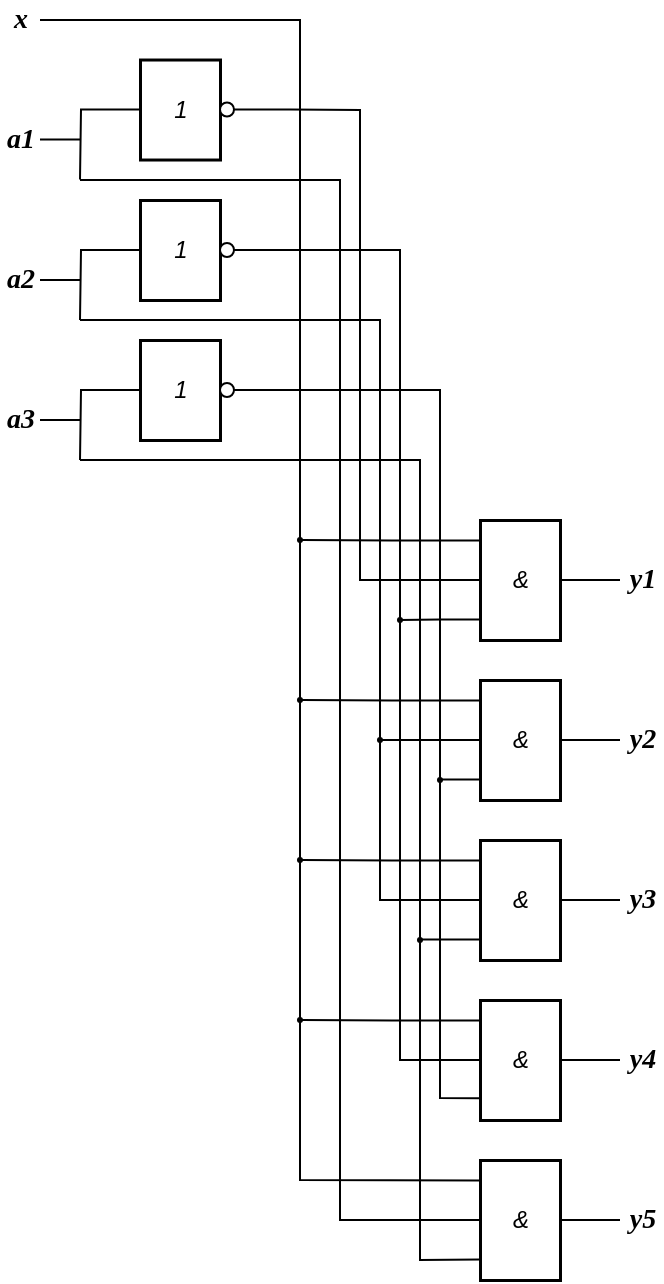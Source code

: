 <mxfile version="17.4.2" type="device"><diagram id="M0Wd4_ksSZxrmn85DZ70" name="Страница 1"><mxGraphModel dx="1384" dy="865" grid="0" gridSize="10" guides="1" tooltips="1" connect="1" arrows="1" fold="1" page="1" pageScale="1" pageWidth="827" pageHeight="1169" math="1" shadow="0"><root><mxCell id="0"/><mxCell id="1" parent="0"/><mxCell id="h_APukuhBBCu8VvnYBFo-106" value="" style="endArrow=none;html=1;rounded=0;fontFamily=Times New Roman;fontSize=12;" parent="1" edge="1"><mxGeometry width="50" height="50" relative="1" as="geometry"><mxPoint x="259" y="240" as="sourcePoint"/><mxPoint x="389" y="240" as="targetPoint"/></mxGeometry></mxCell><mxCell id="h_APukuhBBCu8VvnYBFo-110" style="edgeStyle=orthogonalEdgeStyle;rounded=0;orthogonalLoop=1;jettySize=auto;html=1;exitX=1;exitY=0.5;exitDx=0;exitDy=0;exitPerimeter=0;endArrow=none;endFill=0;strokeWidth=1;startArrow=none;" parent="1" source="PDRIHJ991m30q4750Q0C-1" edge="1"><mxGeometry relative="1" as="geometry"><mxPoint x="419" y="286" as="targetPoint"/><Array as="points"><mxPoint x="384" y="285"/><mxPoint x="419" y="285"/></Array></mxGeometry></mxCell><mxCell id="h_APukuhBBCu8VvnYBFo-111" style="edgeStyle=orthogonalEdgeStyle;rounded=0;orthogonalLoop=1;jettySize=auto;html=1;exitX=0;exitY=0.5;exitDx=0;exitDy=0;exitPerimeter=0;endArrow=none;endFill=0;strokeWidth=1;" parent="1" source="h_APukuhBBCu8VvnYBFo-112" edge="1"><mxGeometry relative="1" as="geometry"><mxPoint x="279" y="319.76" as="targetPoint"/></mxGeometry></mxCell><mxCell id="h_APukuhBBCu8VvnYBFo-112" value="" style="rounded=0;whiteSpace=wrap;html=1;strokeWidth=1.5;points=[[0,0.5,0,0,0],[1,0.5,0,0,0]];" parent="1" vertex="1"><mxGeometry x="309" y="259.76" width="40" height="50" as="geometry"/></mxCell><mxCell id="h_APukuhBBCu8VvnYBFo-113" value="1" style="text;html=1;resizable=0;autosize=1;align=center;verticalAlign=middle;points=[];fillColor=none;strokeColor=none;rounded=0;fontStyle=2;spacing=2;imageHeight=24;imageWidth=20;" parent="1" vertex="1"><mxGeometry x="314" y="274.76" width="30" height="20" as="geometry"/></mxCell><mxCell id="h_APukuhBBCu8VvnYBFo-114" value="" style="endArrow=none;html=1;rounded=0;fontFamily=Times New Roman;fontSize=12;" parent="1" edge="1"><mxGeometry width="50" height="50" relative="1" as="geometry"><mxPoint x="279" y="320" as="sourcePoint"/><mxPoint x="409" y="320" as="targetPoint"/></mxGeometry></mxCell><mxCell id="h_APukuhBBCu8VvnYBFo-115" value="" style="endArrow=none;html=1;rounded=0;fontFamily=Times New Roman;fontSize=12;" parent="1" edge="1"><mxGeometry width="50" height="50" relative="1" as="geometry"><mxPoint x="279" y="299.76" as="sourcePoint"/><mxPoint x="259" y="299.76" as="targetPoint"/></mxGeometry></mxCell><mxCell id="h_APukuhBBCu8VvnYBFo-116" style="edgeStyle=orthogonalEdgeStyle;rounded=0;orthogonalLoop=1;jettySize=auto;html=1;exitX=1;exitY=0.5;exitDx=0;exitDy=0;exitPerimeter=0;endArrow=none;endFill=0;strokeWidth=1;" parent="1" source="h_APukuhBBCu8VvnYBFo-118" edge="1"><mxGeometry relative="1" as="geometry"><mxPoint x="439" y="355" as="targetPoint"/></mxGeometry></mxCell><mxCell id="h_APukuhBBCu8VvnYBFo-117" style="edgeStyle=orthogonalEdgeStyle;rounded=0;orthogonalLoop=1;jettySize=auto;html=1;exitX=0;exitY=0.5;exitDx=0;exitDy=0;exitPerimeter=0;endArrow=none;endFill=0;strokeWidth=1;" parent="1" source="h_APukuhBBCu8VvnYBFo-118" edge="1"><mxGeometry relative="1" as="geometry"><mxPoint x="279" y="390" as="targetPoint"/></mxGeometry></mxCell><mxCell id="h_APukuhBBCu8VvnYBFo-118" value="" style="rounded=0;whiteSpace=wrap;html=1;strokeWidth=1.5;points=[[0,0.5,0,0,0],[1,0.5,0,0,0]];" parent="1" vertex="1"><mxGeometry x="309" y="330" width="40" height="50" as="geometry"/></mxCell><mxCell id="h_APukuhBBCu8VvnYBFo-119" value="1" style="text;html=1;resizable=0;autosize=1;align=center;verticalAlign=middle;points=[];fillColor=none;strokeColor=none;rounded=0;fontStyle=2;spacing=2;imageHeight=24;imageWidth=20;" parent="1" vertex="1"><mxGeometry x="314" y="345" width="30" height="20" as="geometry"/></mxCell><mxCell id="h_APukuhBBCu8VvnYBFo-120" value="" style="endArrow=none;html=1;rounded=0;fontFamily=Times New Roman;fontSize=12;" parent="1" edge="1"><mxGeometry width="50" height="50" relative="1" as="geometry"><mxPoint x="279" y="390" as="sourcePoint"/><mxPoint x="429" y="390" as="targetPoint"/></mxGeometry></mxCell><mxCell id="h_APukuhBBCu8VvnYBFo-121" value="" style="endArrow=none;html=1;rounded=0;fontFamily=Times New Roman;fontSize=12;" parent="1" edge="1"><mxGeometry width="50" height="50" relative="1" as="geometry"><mxPoint x="279" y="370" as="sourcePoint"/><mxPoint x="259" y="370" as="targetPoint"/></mxGeometry></mxCell><mxCell id="h_APukuhBBCu8VvnYBFo-122" style="edgeStyle=orthogonalEdgeStyle;rounded=0;orthogonalLoop=1;jettySize=auto;html=1;exitX=1;exitY=0.5;exitDx=0;exitDy=0;exitPerimeter=0;endArrow=none;endFill=0;strokeWidth=1;startArrow=none;" parent="1" source="PDRIHJ991m30q4750Q0C-4" edge="1"><mxGeometry relative="1" as="geometry"><mxPoint x="459" y="425" as="targetPoint"/></mxGeometry></mxCell><mxCell id="h_APukuhBBCu8VvnYBFo-123" style="edgeStyle=orthogonalEdgeStyle;rounded=0;orthogonalLoop=1;jettySize=auto;html=1;exitX=0;exitY=0.5;exitDx=0;exitDy=0;exitPerimeter=0;endArrow=none;endFill=0;strokeWidth=1;" parent="1" source="h_APukuhBBCu8VvnYBFo-124" edge="1"><mxGeometry relative="1" as="geometry"><mxPoint x="279" y="460" as="targetPoint"/></mxGeometry></mxCell><mxCell id="h_APukuhBBCu8VvnYBFo-124" value="" style="rounded=0;whiteSpace=wrap;html=1;strokeWidth=1.5;points=[[0,0.5,0,0,0],[1,0.5,0,0,0]];" parent="1" vertex="1"><mxGeometry x="309" y="400" width="40" height="50" as="geometry"/></mxCell><mxCell id="h_APukuhBBCu8VvnYBFo-125" value="1" style="text;html=1;resizable=0;autosize=1;align=center;verticalAlign=middle;points=[];fillColor=none;strokeColor=none;rounded=0;fontStyle=2;spacing=2;imageHeight=24;imageWidth=20;" parent="1" vertex="1"><mxGeometry x="314" y="415" width="30" height="20" as="geometry"/></mxCell><mxCell id="h_APukuhBBCu8VvnYBFo-126" value="" style="endArrow=none;html=1;rounded=0;fontFamily=Times New Roman;fontSize=12;" parent="1" edge="1"><mxGeometry width="50" height="50" relative="1" as="geometry"><mxPoint x="279" y="460" as="sourcePoint"/><mxPoint x="449" y="460" as="targetPoint"/></mxGeometry></mxCell><mxCell id="h_APukuhBBCu8VvnYBFo-127" value="" style="endArrow=none;html=1;rounded=0;fontFamily=Times New Roman;fontSize=12;" parent="1" edge="1"><mxGeometry width="50" height="50" relative="1" as="geometry"><mxPoint x="279" y="440" as="sourcePoint"/><mxPoint x="259" y="440" as="targetPoint"/></mxGeometry></mxCell><mxCell id="h_APukuhBBCu8VvnYBFo-130" value="" style="endArrow=none;html=1;rounded=0;fontFamily=Times New Roman;fontSize=12;startArrow=none;entryX=0.5;entryY=0.5;entryDx=0;entryDy=0;entryPerimeter=0;" parent="1" edge="1"><mxGeometry width="50" height="50" relative="1" as="geometry"><mxPoint x="409" y="320" as="sourcePoint"/><mxPoint x="409" y="320" as="targetPoint"/></mxGeometry></mxCell><mxCell id="h_APukuhBBCu8VvnYBFo-131" value="" style="endArrow=none;html=1;rounded=0;fontFamily=Times New Roman;fontSize=12;startArrow=none;entryX=0.5;entryY=0.5;entryDx=0;entryDy=0;entryPerimeter=0;" parent="1" edge="1"><mxGeometry width="50" height="50" relative="1" as="geometry"><mxPoint x="419" y="284.76" as="sourcePoint"/><mxPoint x="419" y="284.76" as="targetPoint"/></mxGeometry></mxCell><mxCell id="h_APukuhBBCu8VvnYBFo-132" value="" style="endArrow=none;html=1;rounded=0;fontFamily=Times New Roman;fontSize=12;startArrow=none;" parent="1" edge="1"><mxGeometry width="50" height="50" relative="1" as="geometry"><mxPoint x="429" y="390" as="sourcePoint"/><mxPoint x="429" y="390" as="targetPoint"/></mxGeometry></mxCell><mxCell id="h_APukuhBBCu8VvnYBFo-133" value="" style="endArrow=none;html=1;rounded=0;fontFamily=Times New Roman;fontSize=12;" parent="1" edge="1"><mxGeometry width="50" height="50" relative="1" as="geometry"><mxPoint x="442" y="760" as="sourcePoint"/><mxPoint x="436" y="355" as="targetPoint"/><Array as="points"><mxPoint x="439" y="760"/><mxPoint x="439" y="355"/></Array></mxGeometry></mxCell><mxCell id="h_APukuhBBCu8VvnYBFo-134" value="" style="endArrow=none;html=1;rounded=0;fontFamily=Times New Roman;fontSize=12;startArrow=none;" parent="1" edge="1"><mxGeometry width="50" height="50" relative="1" as="geometry"><mxPoint x="449" y="460" as="sourcePoint"/><mxPoint x="449" y="460" as="targetPoint"/></mxGeometry></mxCell><mxCell id="h_APukuhBBCu8VvnYBFo-136" value="" style="endArrow=none;html=1;rounded=0;fontFamily=Times New Roman;fontSize=12;startArrow=none;entryX=0.5;entryY=0.5;entryDx=0;entryDy=0;entryPerimeter=0;" parent="1" edge="1"><mxGeometry width="50" height="50" relative="1" as="geometry"><mxPoint x="459" y="425" as="sourcePoint"/><mxPoint x="459" y="425" as="targetPoint"/></mxGeometry></mxCell><mxCell id="h_APukuhBBCu8VvnYBFo-142" value="&lt;font style=&quot;font-size: 14px&quot;&gt;&lt;span style=&quot;font-size: 14px&quot;&gt;&lt;b style=&quot;font-size: 14px&quot;&gt;x&lt;br style=&quot;font-size: 14px&quot;&gt;&lt;/b&gt;&lt;/span&gt;&lt;/font&gt;" style="text;html=1;resizable=0;autosize=1;align=center;verticalAlign=middle;points=[];fillColor=none;strokeColor=none;rounded=0;fontStyle=2;imageWidth=20;spacing=0;spacingLeft=-5;spacingRight=-5;fontFamily=Times New Roman;fontSize=14;" parent="1" vertex="1"><mxGeometry x="244" y="230" width="10" height="20" as="geometry"/></mxCell><mxCell id="h_APukuhBBCu8VvnYBFo-143" value="&lt;b style=&quot;font-size: 14px;&quot;&gt;a1&lt;/b&gt;" style="text;html=1;resizable=0;autosize=1;align=center;verticalAlign=middle;points=[];fillColor=none;strokeColor=none;rounded=0;fontStyle=2;imageWidth=20;spacing=0;spacingLeft=-5;spacingRight=-5;fontFamily=Times New Roman;fontSize=14;" parent="1" vertex="1"><mxGeometry x="239" y="289.76" width="20" height="20" as="geometry"/></mxCell><mxCell id="h_APukuhBBCu8VvnYBFo-144" value="&lt;b style=&quot;font-size: 14px;&quot;&gt;a2&lt;br style=&quot;font-size: 14px;&quot;&gt;&lt;/b&gt;" style="text;html=1;resizable=0;autosize=1;align=center;verticalAlign=middle;points=[];fillColor=none;strokeColor=none;rounded=0;fontStyle=2;imageWidth=20;spacing=0;spacingLeft=-5;spacingRight=-5;fontSize=14;fontFamily=Times New Roman;" parent="1" vertex="1"><mxGeometry x="239" y="360" width="20" height="20" as="geometry"/></mxCell><mxCell id="h_APukuhBBCu8VvnYBFo-145" value="&lt;b style=&quot;font-size: 14px;&quot;&gt;a3&lt;/b&gt;" style="text;html=1;resizable=0;autosize=1;align=center;verticalAlign=middle;points=[];fillColor=none;strokeColor=none;rounded=0;fontStyle=2;imageWidth=20;spacing=0;spacingLeft=-5;spacingRight=-5;fontSize=14;fontFamily=Times New Roman;" parent="1" vertex="1"><mxGeometry x="239" y="430" width="20" height="20" as="geometry"/></mxCell><mxCell id="LQfTFAyccLF_7RpUsmJL-5" style="edgeStyle=orthogonalEdgeStyle;rounded=0;orthogonalLoop=1;jettySize=auto;html=1;exitX=0.5;exitY=0.5;exitDx=0;exitDy=0;exitPerimeter=0;" parent="1" edge="1"><mxGeometry relative="1" as="geometry"><mxPoint x="439" y="355" as="sourcePoint"/><mxPoint x="439" y="355" as="targetPoint"/></mxGeometry></mxCell><mxCell id="LQfTFAyccLF_7RpUsmJL-9" value="" style="endArrow=none;html=1;rounded=0;fontFamily=Times New Roman;fontSize=12;" parent="1" edge="1"><mxGeometry width="50" height="50" relative="1" as="geometry"><mxPoint x="414" y="840" as="sourcePoint"/><mxPoint x="406" y="320" as="targetPoint"/><Array as="points"><mxPoint x="409" y="840"/><mxPoint x="409" y="320"/></Array></mxGeometry></mxCell><mxCell id="LQfTFAyccLF_7RpUsmJL-11" value="" style="endArrow=none;html=1;rounded=0;fontFamily=Times New Roman;fontSize=12;exitX=0;exitY=0.5;exitDx=0;exitDy=0;exitPerimeter=0;" parent="1" source="yxTvTlWjLXmK6p74CtW7-19" edge="1"><mxGeometry width="50" height="50" relative="1" as="geometry"><mxPoint x="423" y="687" as="sourcePoint"/><mxPoint x="426" y="390" as="targetPoint"/><Array as="points"><mxPoint x="429" y="680"/><mxPoint x="429" y="390"/></Array></mxGeometry></mxCell><mxCell id="LQfTFAyccLF_7RpUsmJL-14" value="" style="endArrow=none;html=1;rounded=0;fontFamily=Times New Roman;fontSize=12;startArrow=none;exitX=0;exitY=0.5;exitDx=0;exitDy=0;exitPerimeter=0;" parent="1" source="yxTvTlWjLXmK6p74CtW7-5" edge="1"><mxGeometry width="50" height="50" relative="1" as="geometry"><mxPoint x="416" y="522" as="sourcePoint"/><mxPoint x="418" y="285" as="targetPoint"/><Array as="points"><mxPoint x="419" y="520"/><mxPoint x="419" y="287"/><mxPoint x="419" y="285"/></Array></mxGeometry></mxCell><mxCell id="LQfTFAyccLF_7RpUsmJL-19" value="" style="endArrow=none;html=1;rounded=0;fontFamily=Times New Roman;fontSize=12;startArrow=none;" parent="1" source="yxTvTlWjLXmK6p74CtW7-51" edge="1"><mxGeometry width="50" height="50" relative="1" as="geometry"><mxPoint x="449" y="880" as="sourcePoint"/><mxPoint x="447" y="460" as="targetPoint"/><Array as="points"><mxPoint x="449" y="460"/></Array></mxGeometry></mxCell><mxCell id="yxTvTlWjLXmK6p74CtW7-1" style="edgeStyle=orthogonalEdgeStyle;rounded=0;orthogonalLoop=1;jettySize=auto;html=1;exitX=0;exitY=0.17;exitDx=0;exitDy=0;exitPerimeter=0;endArrow=none;endFill=0;strokeWidth=1;" parent="1" source="yxTvTlWjLXmK6p74CtW7-5" edge="1"><mxGeometry relative="1" as="geometry"><mxPoint x="390" y="500" as="targetPoint"/></mxGeometry></mxCell><mxCell id="yxTvTlWjLXmK6p74CtW7-3" style="edgeStyle=orthogonalEdgeStyle;rounded=0;orthogonalLoop=1;jettySize=auto;html=1;exitDx=0;exitDy=0;exitPerimeter=0;endArrow=none;endFill=0;strokeWidth=1;startArrow=none;" parent="1" source="yxTvTlWjLXmK6p74CtW7-36" edge="1"><mxGeometry relative="1" as="geometry"><mxPoint x="440" y="540" as="targetPoint"/></mxGeometry></mxCell><mxCell id="yxTvTlWjLXmK6p74CtW7-4" style="edgeStyle=orthogonalEdgeStyle;rounded=0;orthogonalLoop=1;jettySize=auto;html=1;exitX=1;exitY=0.5;exitDx=0;exitDy=0;exitPerimeter=0;endArrow=none;endFill=0;strokeWidth=1;" parent="1" source="yxTvTlWjLXmK6p74CtW7-5" edge="1"><mxGeometry relative="1" as="geometry"><mxPoint x="549" y="520" as="targetPoint"/></mxGeometry></mxCell><mxCell id="yxTvTlWjLXmK6p74CtW7-5" value="" style="rounded=0;whiteSpace=wrap;html=1;strokeWidth=1.5;points=[[0,0.17,0,0,0],[0,0.5,0,0,0],[0,0.83,0,0,0],[1,0.5,0,0,0]];" parent="1" vertex="1"><mxGeometry x="479" y="490" width="40" height="60" as="geometry"/></mxCell><mxCell id="yxTvTlWjLXmK6p74CtW7-6" value="&amp;amp;" style="text;html=1;resizable=0;autosize=1;align=center;verticalAlign=middle;points=[];fillColor=none;strokeColor=none;rounded=0;fontStyle=2;spacing=2;imageHeight=24;imageWidth=20;" parent="1" vertex="1"><mxGeometry x="484" y="510" width="30" height="20" as="geometry"/></mxCell><mxCell id="yxTvTlWjLXmK6p74CtW7-9" style="edgeStyle=orthogonalEdgeStyle;rounded=0;orthogonalLoop=1;jettySize=auto;html=1;exitX=0;exitY=0.17;exitDx=0;exitDy=0;exitPerimeter=0;endArrow=none;endFill=0;strokeWidth=1;" parent="1" source="yxTvTlWjLXmK6p74CtW7-13" edge="1"><mxGeometry relative="1" as="geometry"><mxPoint x="390" y="580" as="targetPoint"/></mxGeometry></mxCell><mxCell id="yxTvTlWjLXmK6p74CtW7-10" style="edgeStyle=orthogonalEdgeStyle;rounded=0;orthogonalLoop=1;jettySize=auto;html=1;exitX=0;exitY=0.5;exitDx=0;exitDy=0;exitPerimeter=0;endArrow=none;endFill=0;strokeWidth=1;" parent="1" source="yxTvTlWjLXmK6p74CtW7-13" edge="1"><mxGeometry relative="1" as="geometry"><mxPoint x="430" y="600" as="targetPoint"/></mxGeometry></mxCell><mxCell id="yxTvTlWjLXmK6p74CtW7-11" style="edgeStyle=orthogonalEdgeStyle;rounded=0;orthogonalLoop=1;jettySize=auto;html=1;exitX=0;exitY=0.83;exitDx=0;exitDy=0;exitPerimeter=0;endArrow=none;endFill=0;strokeWidth=1;" parent="1" source="yxTvTlWjLXmK6p74CtW7-13" edge="1"><mxGeometry relative="1" as="geometry"><mxPoint x="460" y="620" as="targetPoint"/></mxGeometry></mxCell><mxCell id="yxTvTlWjLXmK6p74CtW7-12" style="edgeStyle=orthogonalEdgeStyle;rounded=0;orthogonalLoop=1;jettySize=auto;html=1;exitX=1;exitY=0.5;exitDx=0;exitDy=0;exitPerimeter=0;endArrow=none;endFill=0;strokeWidth=1;" parent="1" source="yxTvTlWjLXmK6p74CtW7-13" edge="1"><mxGeometry relative="1" as="geometry"><mxPoint x="549" y="600" as="targetPoint"/></mxGeometry></mxCell><mxCell id="yxTvTlWjLXmK6p74CtW7-13" value="" style="rounded=0;whiteSpace=wrap;html=1;strokeWidth=1.5;points=[[0,0.17,0,0,0],[0,0.5,0,0,0],[0,0.83,0,0,0],[1,0.5,0,0,0]];" parent="1" vertex="1"><mxGeometry x="479" y="570" width="40" height="60" as="geometry"/></mxCell><mxCell id="yxTvTlWjLXmK6p74CtW7-14" value="&amp;amp;" style="text;html=1;resizable=0;autosize=1;align=center;verticalAlign=middle;points=[];fillColor=none;strokeColor=none;rounded=0;fontStyle=2;spacing=2;imageHeight=24;imageWidth=20;" parent="1" vertex="1"><mxGeometry x="484" y="590" width="30" height="20" as="geometry"/></mxCell><mxCell id="yxTvTlWjLXmK6p74CtW7-15" style="edgeStyle=orthogonalEdgeStyle;rounded=0;orthogonalLoop=1;jettySize=auto;html=1;exitX=0;exitY=0.17;exitDx=0;exitDy=0;exitPerimeter=0;endArrow=none;endFill=0;strokeWidth=1;" parent="1" source="yxTvTlWjLXmK6p74CtW7-19" edge="1"><mxGeometry relative="1" as="geometry"><mxPoint x="390" y="660" as="targetPoint"/></mxGeometry></mxCell><mxCell id="yxTvTlWjLXmK6p74CtW7-16" style="edgeStyle=orthogonalEdgeStyle;rounded=0;orthogonalLoop=1;jettySize=auto;html=1;exitX=0;exitY=0.5;exitDx=0;exitDy=0;exitPerimeter=0;endArrow=none;endFill=0;strokeWidth=1;" parent="1" source="yxTvTlWjLXmK6p74CtW7-19" edge="1"><mxGeometry relative="1" as="geometry"><mxPoint x="430" y="680" as="targetPoint"/></mxGeometry></mxCell><mxCell id="yxTvTlWjLXmK6p74CtW7-17" style="edgeStyle=orthogonalEdgeStyle;rounded=0;orthogonalLoop=1;jettySize=auto;html=1;exitX=0;exitY=0.83;exitDx=0;exitDy=0;exitPerimeter=0;endArrow=none;endFill=0;strokeWidth=1;" parent="1" source="yxTvTlWjLXmK6p74CtW7-19" edge="1"><mxGeometry relative="1" as="geometry"><mxPoint x="450" y="700" as="targetPoint"/></mxGeometry></mxCell><mxCell id="yxTvTlWjLXmK6p74CtW7-18" style="edgeStyle=orthogonalEdgeStyle;rounded=0;orthogonalLoop=1;jettySize=auto;html=1;exitX=1;exitY=0.5;exitDx=0;exitDy=0;exitPerimeter=0;endArrow=none;endFill=0;strokeWidth=1;" parent="1" source="yxTvTlWjLXmK6p74CtW7-19" edge="1"><mxGeometry relative="1" as="geometry"><mxPoint x="549" y="680" as="targetPoint"/></mxGeometry></mxCell><mxCell id="yxTvTlWjLXmK6p74CtW7-19" value="" style="rounded=0;whiteSpace=wrap;html=1;strokeWidth=1.5;points=[[0,0.17,0,0,0],[0,0.5,0,0,0],[0,0.83,0,0,0],[1,0.5,0,0,0]];" parent="1" vertex="1"><mxGeometry x="479" y="650" width="40" height="60" as="geometry"/></mxCell><mxCell id="yxTvTlWjLXmK6p74CtW7-20" value="&amp;amp;" style="text;html=1;resizable=0;autosize=1;align=center;verticalAlign=middle;points=[];fillColor=none;strokeColor=none;rounded=0;fontStyle=2;spacing=2;imageHeight=24;imageWidth=20;" parent="1" vertex="1"><mxGeometry x="484" y="670" width="30" height="20" as="geometry"/></mxCell><mxCell id="yxTvTlWjLXmK6p74CtW7-21" style="edgeStyle=orthogonalEdgeStyle;rounded=0;orthogonalLoop=1;jettySize=auto;html=1;exitX=0;exitY=0.17;exitDx=0;exitDy=0;exitPerimeter=0;endArrow=none;endFill=0;strokeWidth=1;" parent="1" source="yxTvTlWjLXmK6p74CtW7-25" edge="1"><mxGeometry relative="1" as="geometry"><mxPoint x="390" y="740" as="targetPoint"/></mxGeometry></mxCell><mxCell id="yxTvTlWjLXmK6p74CtW7-22" style="edgeStyle=orthogonalEdgeStyle;rounded=0;orthogonalLoop=1;jettySize=auto;html=1;exitX=0;exitY=0.5;exitDx=0;exitDy=0;exitPerimeter=0;endArrow=none;endFill=0;strokeWidth=1;" parent="1" source="yxTvTlWjLXmK6p74CtW7-25" edge="1"><mxGeometry relative="1" as="geometry"><mxPoint x="440" y="760" as="targetPoint"/></mxGeometry></mxCell><mxCell id="yxTvTlWjLXmK6p74CtW7-24" style="edgeStyle=orthogonalEdgeStyle;rounded=0;orthogonalLoop=1;jettySize=auto;html=1;exitX=1;exitY=0.5;exitDx=0;exitDy=0;exitPerimeter=0;endArrow=none;endFill=0;strokeWidth=1;" parent="1" source="yxTvTlWjLXmK6p74CtW7-25" edge="1"><mxGeometry relative="1" as="geometry"><mxPoint x="549" y="760" as="targetPoint"/></mxGeometry></mxCell><mxCell id="yxTvTlWjLXmK6p74CtW7-25" value="" style="rounded=0;whiteSpace=wrap;html=1;strokeWidth=1.5;points=[[0,0.17,0,0,0],[0,0.5,0,0,0],[0,0.83,0,0,0],[1,0.5,0,0,0]];" parent="1" vertex="1"><mxGeometry x="479" y="730" width="40" height="60" as="geometry"/></mxCell><mxCell id="yxTvTlWjLXmK6p74CtW7-26" value="&amp;amp;" style="text;html=1;resizable=0;autosize=1;align=center;verticalAlign=middle;points=[];fillColor=none;strokeColor=none;rounded=0;fontStyle=2;spacing=2;imageHeight=24;imageWidth=20;" parent="1" vertex="1"><mxGeometry x="484" y="750" width="30" height="20" as="geometry"/></mxCell><mxCell id="yxTvTlWjLXmK6p74CtW7-28" style="edgeStyle=orthogonalEdgeStyle;rounded=0;orthogonalLoop=1;jettySize=auto;html=1;exitX=0;exitY=0.5;exitDx=0;exitDy=0;exitPerimeter=0;endArrow=none;endFill=0;strokeWidth=1;" parent="1" source="yxTvTlWjLXmK6p74CtW7-31" edge="1"><mxGeometry relative="1" as="geometry"><mxPoint x="410" y="840" as="targetPoint"/></mxGeometry></mxCell><mxCell id="yxTvTlWjLXmK6p74CtW7-29" style="edgeStyle=orthogonalEdgeStyle;rounded=0;orthogonalLoop=1;jettySize=auto;html=1;exitDx=0;exitDy=0;exitPerimeter=0;endArrow=none;endFill=0;strokeWidth=1;startArrow=none;" parent="1" edge="1"><mxGeometry relative="1" as="geometry"><mxPoint x="450" y="860" as="targetPoint"/><mxPoint x="449" y="860" as="sourcePoint"/></mxGeometry></mxCell><mxCell id="yxTvTlWjLXmK6p74CtW7-30" style="edgeStyle=orthogonalEdgeStyle;rounded=0;orthogonalLoop=1;jettySize=auto;html=1;exitX=1;exitY=0.5;exitDx=0;exitDy=0;exitPerimeter=0;endArrow=none;endFill=0;strokeWidth=1;" parent="1" source="yxTvTlWjLXmK6p74CtW7-31" edge="1"><mxGeometry relative="1" as="geometry"><mxPoint x="549" y="840" as="targetPoint"/></mxGeometry></mxCell><mxCell id="yxTvTlWjLXmK6p74CtW7-31" value="" style="rounded=0;whiteSpace=wrap;html=1;strokeWidth=1.5;points=[[0,0.17,0,0,0],[0,0.5,0,0,0],[0,0.83,0,0,0],[1,0.5,0,0,0]];" parent="1" vertex="1"><mxGeometry x="479" y="810" width="40" height="60" as="geometry"/></mxCell><mxCell id="yxTvTlWjLXmK6p74CtW7-32" value="&amp;amp;" style="text;html=1;resizable=0;autosize=1;align=center;verticalAlign=middle;points=[];fillColor=none;strokeColor=none;rounded=0;fontStyle=2;spacing=2;imageHeight=24;imageWidth=20;" parent="1" vertex="1"><mxGeometry x="484" y="830" width="30" height="20" as="geometry"/></mxCell><mxCell id="yxTvTlWjLXmK6p74CtW7-33" value="" style="shape=waypoint;sketch=0;fillStyle=solid;size=3;pointerEvents=1;points=[[0.5,0.5,0,0,0]];fillColor=none;resizable=0;rotatable=0;perimeter=centerPerimeter;snapToPoint=1;fontStyle=1" parent="1" vertex="1"><mxGeometry x="369" y="480" width="40" height="40" as="geometry"/></mxCell><mxCell id="yxTvTlWjLXmK6p74CtW7-34" value="" style="endArrow=none;html=1;rounded=0;fontFamily=Times New Roman;fontSize=12;exitX=0;exitY=0.17;exitDx=0;exitDy=0;exitPerimeter=0;" parent="1" source="yxTvTlWjLXmK6p74CtW7-31" target="yxTvTlWjLXmK6p74CtW7-33" edge="1"><mxGeometry width="50" height="50" relative="1" as="geometry"><mxPoint x="395" y="820" as="sourcePoint"/><mxPoint x="389" y="220" as="targetPoint"/><Array as="points"><mxPoint x="389" y="820"/></Array></mxGeometry></mxCell><mxCell id="yxTvTlWjLXmK6p74CtW7-36" value="" style="shape=waypoint;sketch=0;fillStyle=solid;size=3;pointerEvents=1;points=[[0.5,0.5,0,0,0]];fillColor=none;resizable=0;rotatable=0;perimeter=centerPerimeter;snapToPoint=1;fontStyle=1" parent="1" vertex="1"><mxGeometry x="419" y="520" width="40" height="40" as="geometry"/></mxCell><mxCell id="yxTvTlWjLXmK6p74CtW7-38" value="" style="edgeStyle=orthogonalEdgeStyle;rounded=0;orthogonalLoop=1;jettySize=auto;html=1;exitX=0;exitY=0.83;exitDx=0;exitDy=0;exitPerimeter=0;endArrow=none;endFill=0;strokeWidth=1;" parent="1" source="yxTvTlWjLXmK6p74CtW7-5" target="yxTvTlWjLXmK6p74CtW7-36" edge="1"><mxGeometry relative="1" as="geometry"><mxPoint x="440" y="540" as="targetPoint"/><mxPoint x="499" y="539.8" as="sourcePoint"/></mxGeometry></mxCell><mxCell id="yxTvTlWjLXmK6p74CtW7-39" value="" style="shape=waypoint;sketch=0;fillStyle=solid;size=3;pointerEvents=1;points=[[0.5,0.5,0,0,0]];fillColor=none;resizable=0;rotatable=0;perimeter=centerPerimeter;snapToPoint=1;fontStyle=1" parent="1" vertex="1"><mxGeometry x="369" y="560" width="40" height="40" as="geometry"/></mxCell><mxCell id="yxTvTlWjLXmK6p74CtW7-40" value="" style="shape=waypoint;sketch=0;fillStyle=solid;size=3;pointerEvents=1;points=[[0.5,0.5,0,0,0]];fillColor=none;resizable=0;rotatable=0;perimeter=centerPerimeter;snapToPoint=1;fontStyle=1" parent="1" vertex="1"><mxGeometry x="409" y="580" width="40" height="40" as="geometry"/></mxCell><mxCell id="yxTvTlWjLXmK6p74CtW7-47" value="" style="endArrow=none;html=1;rounded=0;fontFamily=Times New Roman;fontSize=12;startArrow=none;" parent="1" source="yxTvTlWjLXmK6p74CtW7-43" edge="1"><mxGeometry width="50" height="50" relative="1" as="geometry"><mxPoint x="459.0" y="890.0" as="sourcePoint"/><mxPoint x="456" y="425" as="targetPoint"/><Array as="points"><mxPoint x="459" y="425"/></Array></mxGeometry></mxCell><mxCell id="yxTvTlWjLXmK6p74CtW7-43" value="" style="shape=waypoint;sketch=0;fillStyle=solid;size=3;pointerEvents=1;points=[[0.5,0.5,0,0,0]];fillColor=none;resizable=0;rotatable=0;perimeter=centerPerimeter;snapToPoint=1;fontStyle=1" parent="1" vertex="1"><mxGeometry x="439" y="600" width="40" height="40" as="geometry"/></mxCell><mxCell id="yxTvTlWjLXmK6p74CtW7-48" value="" style="endArrow=none;html=1;rounded=0;fontFamily=Times New Roman;fontSize=12;exitX=0;exitY=0.818;exitDx=0;exitDy=0;exitPerimeter=0;" parent="1" source="yxTvTlWjLXmK6p74CtW7-25" target="yxTvTlWjLXmK6p74CtW7-43" edge="1"><mxGeometry width="50" height="50" relative="1" as="geometry"><mxPoint x="465" y="780" as="sourcePoint"/><mxPoint x="459.0" y="470" as="targetPoint"/><Array as="points"><mxPoint x="459" y="779"/></Array></mxGeometry></mxCell><mxCell id="yxTvTlWjLXmK6p74CtW7-49" value="" style="shape=waypoint;sketch=0;fillStyle=solid;size=3;pointerEvents=1;points=[[0.5,0.5,0,0,0]];fillColor=none;resizable=0;rotatable=0;perimeter=centerPerimeter;snapToPoint=1;fontStyle=1" parent="1" vertex="1"><mxGeometry x="369" y="640" width="40" height="40" as="geometry"/></mxCell><mxCell id="yxTvTlWjLXmK6p74CtW7-51" value="" style="shape=waypoint;sketch=0;fillStyle=solid;size=3;pointerEvents=1;points=[[0.5,0.5,0,0,0]];fillColor=none;resizable=0;rotatable=0;perimeter=centerPerimeter;snapToPoint=1;fontStyle=1" parent="1" vertex="1"><mxGeometry x="429" y="680" width="40" height="40" as="geometry"/></mxCell><mxCell id="yxTvTlWjLXmK6p74CtW7-52" value="" style="endArrow=none;html=1;rounded=0;fontFamily=Times New Roman;fontSize=12;startArrow=none;exitX=0;exitY=0.83;exitDx=0;exitDy=0;exitPerimeter=0;" parent="1" source="yxTvTlWjLXmK6p74CtW7-31" target="yxTvTlWjLXmK6p74CtW7-51" edge="1"><mxGeometry width="50" height="50" relative="1" as="geometry"><mxPoint x="457" y="860" as="sourcePoint"/><mxPoint x="449" y="460" as="targetPoint"/><Array as="points"><mxPoint x="449" y="860"/></Array></mxGeometry></mxCell><mxCell id="yxTvTlWjLXmK6p74CtW7-53" value="" style="shape=waypoint;sketch=0;fillStyle=solid;size=3;pointerEvents=1;points=[[0.5,0.5,0,0,0]];fillColor=none;resizable=0;rotatable=0;perimeter=centerPerimeter;snapToPoint=1;fontStyle=1" parent="1" vertex="1"><mxGeometry x="369" y="720" width="40" height="40" as="geometry"/></mxCell><mxCell id="yxTvTlWjLXmK6p74CtW7-59" value="&lt;font style=&quot;font-size: 14px;&quot;&gt;&lt;span style=&quot;font-size: 14px;&quot;&gt;&lt;b style=&quot;font-size: 14px;&quot;&gt;y1&lt;/b&gt;&lt;/span&gt;&lt;/font&gt;" style="text;html=1;resizable=0;autosize=1;align=center;verticalAlign=middle;points=[];fillColor=none;strokeColor=none;rounded=0;fontStyle=2;imageWidth=20;spacing=0;spacingLeft=-5;spacingRight=-5;fontSize=14;fontFamily=Times New Roman;" parent="1" vertex="1"><mxGeometry x="550" y="510" width="20" height="20" as="geometry"/></mxCell><mxCell id="yxTvTlWjLXmK6p74CtW7-60" value="&lt;font style=&quot;font-size: 14px;&quot;&gt;&lt;span style=&quot;font-size: 14px;&quot;&gt;&lt;b style=&quot;font-size: 14px;&quot;&gt;y2&lt;/b&gt;&lt;/span&gt;&lt;/font&gt;" style="text;html=1;resizable=0;autosize=1;align=center;verticalAlign=middle;points=[];fillColor=none;strokeColor=none;rounded=0;fontStyle=2;imageWidth=20;spacing=0;spacingLeft=-5;spacingRight=-5;fontSize=14;fontFamily=Times New Roman;" parent="1" vertex="1"><mxGeometry x="550" y="590" width="20" height="20" as="geometry"/></mxCell><mxCell id="yxTvTlWjLXmK6p74CtW7-61" value="&lt;font style=&quot;font-size: 14px;&quot;&gt;&lt;span style=&quot;font-size: 14px;&quot;&gt;&lt;b style=&quot;font-size: 14px;&quot;&gt;y3&lt;/b&gt;&lt;/span&gt;&lt;/font&gt;" style="text;html=1;resizable=0;autosize=1;align=center;verticalAlign=middle;points=[];fillColor=none;strokeColor=none;rounded=0;fontStyle=2;imageWidth=20;spacing=0;spacingLeft=-5;spacingRight=-5;fontFamily=Times New Roman;fontSize=14;" parent="1" vertex="1"><mxGeometry x="550" y="670" width="20" height="20" as="geometry"/></mxCell><mxCell id="yxTvTlWjLXmK6p74CtW7-62" value="&lt;font style=&quot;font-size: 14px;&quot;&gt;&lt;span style=&quot;font-size: 14px;&quot;&gt;&lt;b style=&quot;font-size: 14px;&quot;&gt;y4&lt;/b&gt;&lt;/span&gt;&lt;/font&gt;" style="text;html=1;resizable=0;autosize=1;align=center;verticalAlign=middle;points=[];fillColor=none;strokeColor=none;rounded=0;fontStyle=2;imageWidth=20;spacing=0;spacingLeft=-5;spacingRight=-5;fontSize=14;fontFamily=Times New Roman;" parent="1" vertex="1"><mxGeometry x="550" y="750" width="20" height="20" as="geometry"/></mxCell><mxCell id="yxTvTlWjLXmK6p74CtW7-63" value="&lt;font style=&quot;font-size: 14px;&quot;&gt;&lt;span style=&quot;font-size: 14px;&quot;&gt;&lt;b style=&quot;font-size: 14px;&quot;&gt;y5&lt;/b&gt;&lt;/span&gt;&lt;/font&gt;" style="text;html=1;resizable=0;autosize=1;align=center;verticalAlign=middle;points=[];fillColor=none;strokeColor=none;rounded=0;fontStyle=2;imageWidth=20;spacing=0;spacingLeft=-5;spacingRight=-5;fontSize=14;fontFamily=Times New Roman;" parent="1" vertex="1"><mxGeometry x="550" y="830" width="20" height="20" as="geometry"/></mxCell><mxCell id="s6CagoIXNa_OQKkMkiDc-1" value="" style="endArrow=none;html=1;rounded=0;fontFamily=Times New Roman;fontSize=12;startArrow=none;" parent="1" edge="1"><mxGeometry width="50" height="50" relative="1" as="geometry"><mxPoint x="389" y="240" as="sourcePoint"/><mxPoint x="389" y="240" as="targetPoint"/></mxGeometry></mxCell><mxCell id="s6CagoIXNa_OQKkMkiDc-2" style="edgeStyle=orthogonalEdgeStyle;rounded=0;orthogonalLoop=1;jettySize=auto;html=1;exitX=0.5;exitY=0.5;exitDx=0;exitDy=0;exitPerimeter=0;" parent="1" edge="1"><mxGeometry relative="1" as="geometry"><mxPoint x="389" y="240" as="sourcePoint"/><mxPoint x="389" y="240" as="targetPoint"/></mxGeometry></mxCell><mxCell id="s6CagoIXNa_OQKkMkiDc-4" value="" style="endArrow=none;html=1;rounded=0;fontFamily=Times New Roman;fontSize=12;startArrow=none;" parent="1" source="yxTvTlWjLXmK6p74CtW7-33" edge="1"><mxGeometry width="50" height="50" relative="1" as="geometry"><mxPoint x="389" y="500" as="sourcePoint"/><mxPoint x="386" y="240" as="targetPoint"/><Array as="points"><mxPoint x="389" y="240"/></Array></mxGeometry></mxCell><mxCell id="s6CagoIXNa_OQKkMkiDc-5" value="" style="endArrow=none;html=1;rounded=0;fontFamily=Times New Roman;fontSize=12;" parent="1" edge="1"><mxGeometry width="50" height="50" relative="1" as="geometry"><mxPoint x="449" y="860" as="sourcePoint"/><mxPoint x="449" y="860" as="targetPoint"/></mxGeometry></mxCell><mxCell id="PDRIHJ991m30q4750Q0C-1" value="" style="ellipse;whiteSpace=wrap;html=1;strokeWidth=1;" vertex="1" parent="1"><mxGeometry x="349" y="281.26" width="7" height="7" as="geometry"/></mxCell><mxCell id="PDRIHJ991m30q4750Q0C-3" value="" style="ellipse;whiteSpace=wrap;html=1;strokeWidth=1;" vertex="1" parent="1"><mxGeometry x="349" y="351.5" width="7" height="7" as="geometry"/></mxCell><mxCell id="PDRIHJ991m30q4750Q0C-4" value="" style="ellipse;whiteSpace=wrap;html=1;strokeWidth=1;" vertex="1" parent="1"><mxGeometry x="349" y="421.5" width="7" height="7" as="geometry"/></mxCell></root></mxGraphModel></diagram></mxfile>